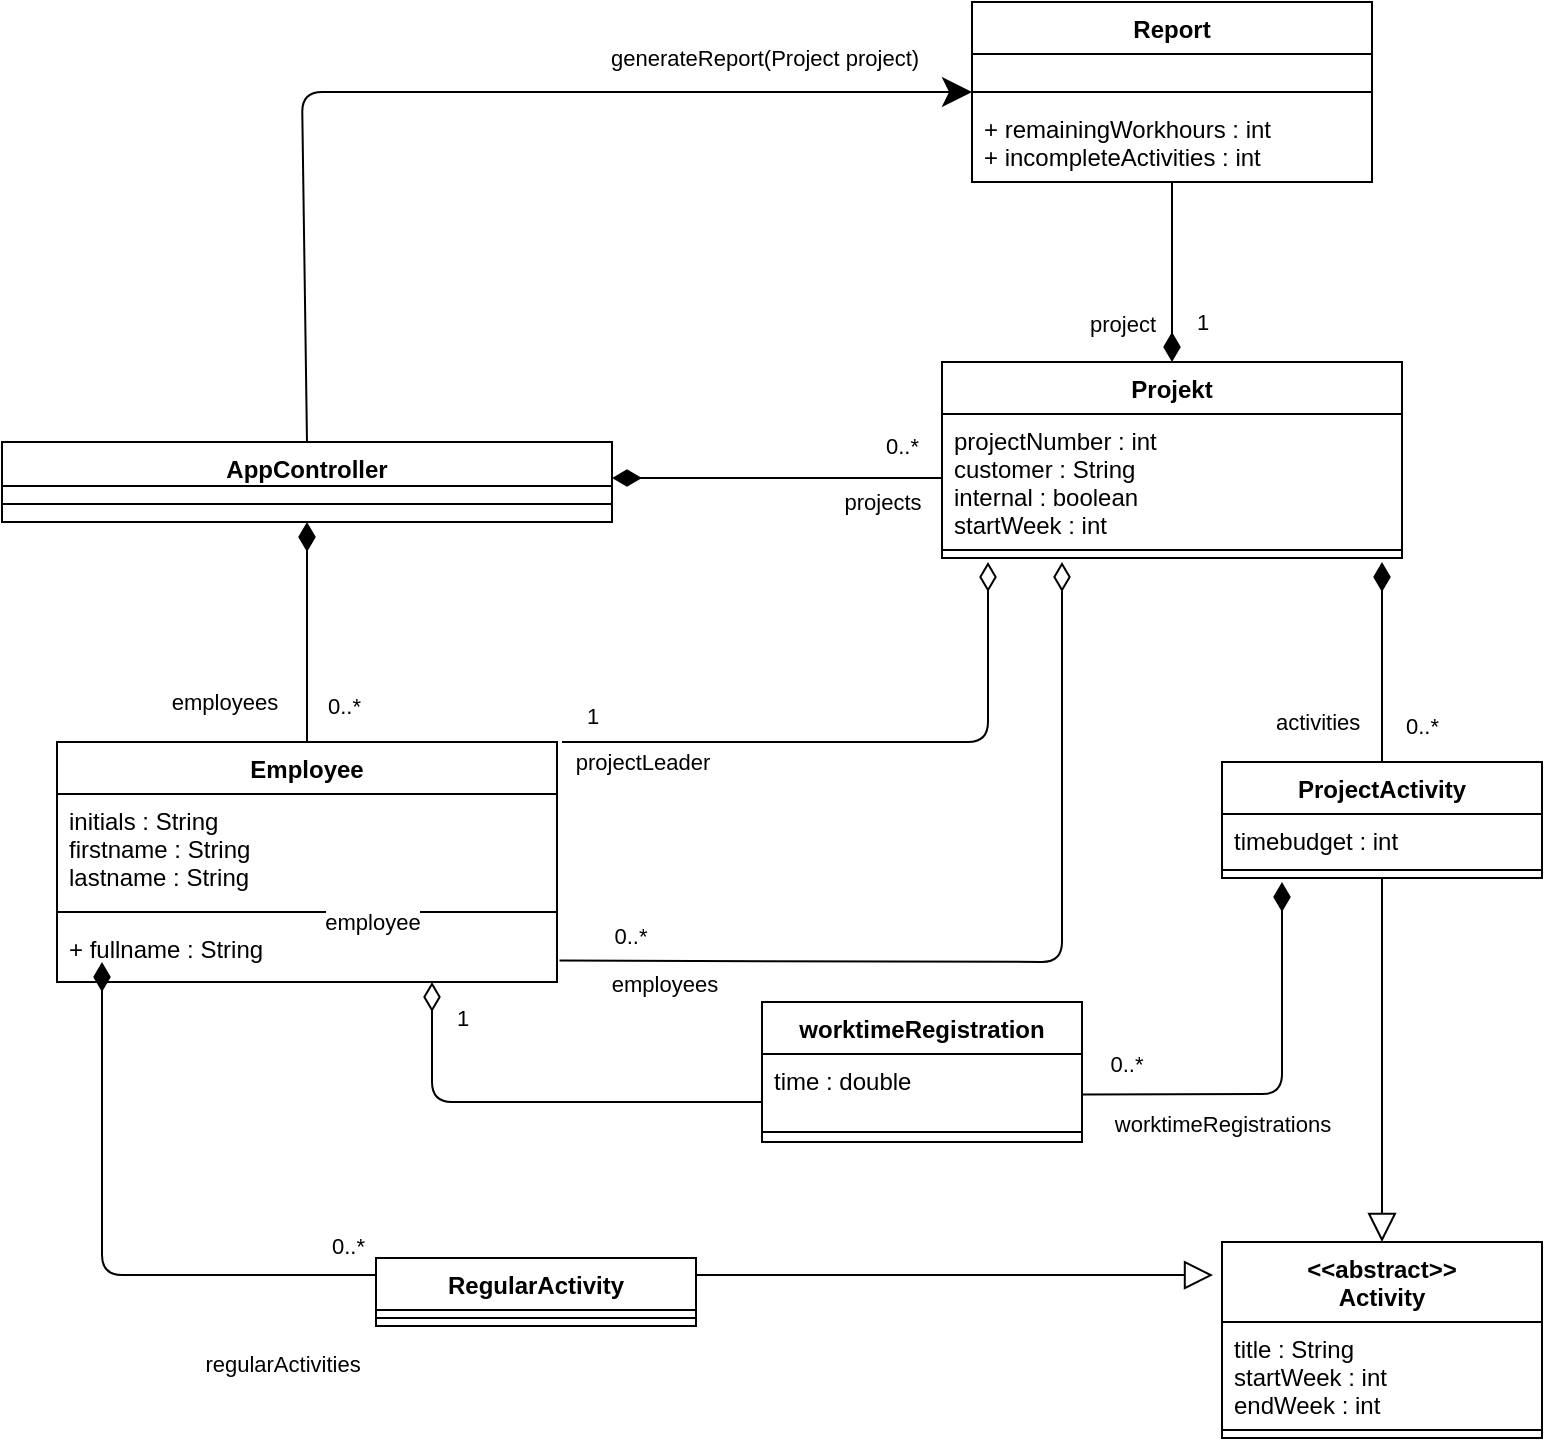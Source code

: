 <mxfile>
    <diagram id="oq4d9uawDV2UhG_QIp9t" name="Page-1">
        <mxGraphModel dx="1501" dy="942" grid="1" gridSize="10" guides="1" tooltips="1" connect="1" arrows="1" fold="1" page="1" pageScale="1" pageWidth="850" pageHeight="1100" math="0" shadow="0">
            <root>
                <mxCell id="0"/>
                <mxCell id="1" parent="0"/>
                <mxCell id="2" value="AppController" style="swimlane;fontStyle=1;align=center;verticalAlign=top;childLayout=stackLayout;horizontal=1;startSize=22;horizontalStack=0;resizeParent=1;resizeParentMax=0;resizeLast=0;collapsible=1;marginBottom=0;" parent="1" vertex="1">
                    <mxGeometry x="330" y="420" width="305" height="40" as="geometry"/>
                </mxCell>
                <mxCell id="4" value="" style="line;strokeWidth=1;fillColor=none;align=left;verticalAlign=middle;spacingTop=-1;spacingLeft=3;spacingRight=3;rotatable=0;labelPosition=right;points=[];portConstraint=eastwest;strokeColor=inherit;" parent="2" vertex="1">
                    <mxGeometry y="22" width="305" height="18" as="geometry"/>
                </mxCell>
                <mxCell id="6" value="Report" style="swimlane;fontStyle=1;align=center;verticalAlign=top;childLayout=stackLayout;horizontal=1;startSize=26;horizontalStack=0;resizeParent=1;resizeParentMax=0;resizeLast=0;collapsible=1;marginBottom=0;" parent="1" vertex="1">
                    <mxGeometry x="815" y="200" width="200" height="90" as="geometry"/>
                </mxCell>
                <mxCell id="74" value="&#10;" style="text;strokeColor=none;fillColor=none;align=left;verticalAlign=top;spacingLeft=4;spacingRight=4;overflow=hidden;rotatable=0;points=[[0,0.5],[1,0.5]];portConstraint=eastwest;" parent="6" vertex="1">
                    <mxGeometry y="26" width="200" height="14" as="geometry"/>
                </mxCell>
                <mxCell id="8" value="" style="line;strokeWidth=1;fillColor=none;align=left;verticalAlign=middle;spacingTop=-1;spacingLeft=3;spacingRight=3;rotatable=0;labelPosition=right;points=[];portConstraint=eastwest;strokeColor=inherit;" parent="6" vertex="1">
                    <mxGeometry y="40" width="200" height="10" as="geometry"/>
                </mxCell>
                <mxCell id="75" value="+ remainingWorkhours : int&#10;+ incompleteActivities : int" style="text;strokeColor=none;fillColor=none;align=left;verticalAlign=top;spacingLeft=4;spacingRight=4;overflow=hidden;rotatable=0;points=[[0,0.5],[1,0.5]];portConstraint=eastwest;" parent="6" vertex="1">
                    <mxGeometry y="50" width="200" height="40" as="geometry"/>
                </mxCell>
                <mxCell id="14" value="Projekt" style="swimlane;fontStyle=1;align=center;verticalAlign=top;childLayout=stackLayout;horizontal=1;startSize=26;horizontalStack=0;resizeParent=1;resizeParentMax=0;resizeLast=0;collapsible=1;marginBottom=0;" parent="1" vertex="1">
                    <mxGeometry x="800" y="380" width="230" height="98" as="geometry"/>
                </mxCell>
                <mxCell id="15" value="projectNumber : int&#10;customer : String&#10;internal : boolean&#10;startWeek : int&#10;" style="text;strokeColor=none;fillColor=none;align=left;verticalAlign=top;spacingLeft=4;spacingRight=4;overflow=hidden;rotatable=0;points=[[0,0.5],[1,0.5]];portConstraint=eastwest;" parent="14" vertex="1">
                    <mxGeometry y="26" width="230" height="64" as="geometry"/>
                </mxCell>
                <mxCell id="16" value="" style="line;strokeWidth=1;fillColor=none;align=left;verticalAlign=middle;spacingTop=-1;spacingLeft=3;spacingRight=3;rotatable=0;labelPosition=right;points=[];portConstraint=eastwest;strokeColor=inherit;" parent="14" vertex="1">
                    <mxGeometry y="90" width="230" height="8" as="geometry"/>
                </mxCell>
                <mxCell id="18" value="&lt;&lt;abstract&gt;&gt;&#10;Activity" style="swimlane;fontStyle=1;align=center;verticalAlign=top;childLayout=stackLayout;horizontal=1;startSize=40;horizontalStack=0;resizeParent=1;resizeParentMax=0;resizeLast=0;collapsible=1;marginBottom=0;" parent="1" vertex="1">
                    <mxGeometry x="940" y="820" width="160" height="98" as="geometry"/>
                </mxCell>
                <mxCell id="19" value="title : String&#10;startWeek : int&#10;endWeek : int" style="text;strokeColor=none;fillColor=none;align=left;verticalAlign=top;spacingLeft=4;spacingRight=4;overflow=hidden;rotatable=0;points=[[0,0.5],[1,0.5]];portConstraint=eastwest;" parent="18" vertex="1">
                    <mxGeometry y="40" width="160" height="50" as="geometry"/>
                </mxCell>
                <mxCell id="20" value="" style="line;strokeWidth=1;fillColor=none;align=left;verticalAlign=middle;spacingTop=-1;spacingLeft=3;spacingRight=3;rotatable=0;labelPosition=right;points=[];portConstraint=eastwest;strokeColor=inherit;" parent="18" vertex="1">
                    <mxGeometry y="90" width="160" height="8" as="geometry"/>
                </mxCell>
                <mxCell id="22" value="RegularActivity" style="swimlane;fontStyle=1;align=center;verticalAlign=top;childLayout=stackLayout;horizontal=1;startSize=26;horizontalStack=0;resizeParent=1;resizeParentMax=0;resizeLast=0;collapsible=1;marginBottom=0;" parent="1" vertex="1">
                    <mxGeometry x="517" y="828" width="160" height="34" as="geometry"/>
                </mxCell>
                <mxCell id="24" value="" style="line;strokeWidth=1;fillColor=none;align=left;verticalAlign=middle;spacingTop=-1;spacingLeft=3;spacingRight=3;rotatable=0;labelPosition=right;points=[];portConstraint=eastwest;strokeColor=inherit;" parent="22" vertex="1">
                    <mxGeometry y="26" width="160" height="8" as="geometry"/>
                </mxCell>
                <mxCell id="26" value="ProjectActivity" style="swimlane;fontStyle=1;align=center;verticalAlign=top;childLayout=stackLayout;horizontal=1;startSize=26;horizontalStack=0;resizeParent=1;resizeParentMax=0;resizeLast=0;collapsible=1;marginBottom=0;" parent="1" vertex="1">
                    <mxGeometry x="940" y="580" width="160" height="58" as="geometry"/>
                </mxCell>
                <mxCell id="27" value="timebudget : int" style="text;strokeColor=none;fillColor=none;align=left;verticalAlign=top;spacingLeft=4;spacingRight=4;overflow=hidden;rotatable=0;points=[[0,0.5],[1,0.5]];portConstraint=eastwest;" parent="26" vertex="1">
                    <mxGeometry y="26" width="160" height="24" as="geometry"/>
                </mxCell>
                <mxCell id="28" value="" style="line;strokeWidth=1;fillColor=none;align=left;verticalAlign=middle;spacingTop=-1;spacingLeft=3;spacingRight=3;rotatable=0;labelPosition=right;points=[];portConstraint=eastwest;strokeColor=inherit;" parent="26" vertex="1">
                    <mxGeometry y="50" width="160" height="8" as="geometry"/>
                </mxCell>
                <mxCell id="39" value="" style="endArrow=block;endSize=12;endFill=0;html=1;exitX=1;exitY=0.25;exitDx=0;exitDy=0;entryX=-0.028;entryY=0.169;entryDx=0;entryDy=0;entryPerimeter=0;" parent="1" source="22" target="18" edge="1">
                    <mxGeometry width="160" relative="1" as="geometry">
                        <mxPoint x="687" y="808" as="sourcePoint"/>
                        <mxPoint x="830" y="838" as="targetPoint"/>
                    </mxGeometry>
                </mxCell>
                <mxCell id="40" value="" style="endArrow=block;endSize=12;endFill=0;html=1;entryX=0.5;entryY=0;entryDx=0;entryDy=0;exitX=0.5;exitY=1;exitDx=0;exitDy=0;" parent="1" source="26" target="18" edge="1">
                    <mxGeometry width="160" relative="1" as="geometry">
                        <mxPoint x="875" y="630" as="sourcePoint"/>
                        <mxPoint x="1035" y="630" as="targetPoint"/>
                    </mxGeometry>
                </mxCell>
                <mxCell id="41" value="activities" style="endArrow=none;html=1;endSize=12;startArrow=diamondThin;startSize=12;startFill=1;edgeStyle=orthogonalEdgeStyle;align=left;verticalAlign=bottom;entryX=0.5;entryY=0;entryDx=0;entryDy=0;endFill=0;" parent="1" target="26" edge="1">
                    <mxGeometry x="0.783" y="-55" relative="1" as="geometry">
                        <mxPoint x="1020" y="480" as="sourcePoint"/>
                        <mxPoint x="930" y="560" as="targetPoint"/>
                        <mxPoint as="offset"/>
                        <Array as="points">
                            <mxPoint x="1020" y="530"/>
                            <mxPoint x="1020" y="530"/>
                        </Array>
                    </mxGeometry>
                </mxCell>
                <mxCell id="42" value="Employee" style="swimlane;fontStyle=1;align=center;verticalAlign=top;childLayout=stackLayout;horizontal=1;startSize=26;horizontalStack=0;resizeParent=1;resizeParentMax=0;resizeLast=0;collapsible=1;marginBottom=0;" parent="1" vertex="1">
                    <mxGeometry x="357.5" y="570" width="250" height="120" as="geometry">
                        <mxRectangle x="210" y="300" width="100" height="30" as="alternateBounds"/>
                    </mxGeometry>
                </mxCell>
                <mxCell id="43" value="initials : String&#10;firstname : String&#10;lastname : String&#10;" style="text;strokeColor=none;fillColor=none;align=left;verticalAlign=top;spacingLeft=4;spacingRight=4;overflow=hidden;rotatable=0;points=[[0,0.5],[1,0.5]];portConstraint=eastwest;" parent="42" vertex="1">
                    <mxGeometry y="26" width="250" height="54" as="geometry"/>
                </mxCell>
                <mxCell id="44" value="" style="line;strokeWidth=1;fillColor=none;align=left;verticalAlign=middle;spacingTop=-1;spacingLeft=3;spacingRight=3;rotatable=0;labelPosition=right;points=[];portConstraint=eastwest;strokeColor=inherit;" parent="42" vertex="1">
                    <mxGeometry y="80" width="250" height="10" as="geometry"/>
                </mxCell>
                <mxCell id="85" value="+ fullname : String" style="text;strokeColor=none;fillColor=none;align=left;verticalAlign=top;spacingLeft=4;spacingRight=4;overflow=hidden;rotatable=0;points=[[0,0.5],[1,0.5]];portConstraint=eastwest;" vertex="1" parent="42">
                    <mxGeometry y="90" width="250" height="30" as="geometry"/>
                </mxCell>
                <mxCell id="47" value="0..*" style="endArrow=none;html=1;endSize=12;startArrow=diamondThin;startSize=12;startFill=1;edgeStyle=orthogonalEdgeStyle;align=left;verticalAlign=bottom;entryX=0;entryY=0.25;entryDx=0;entryDy=0;endFill=0;" parent="1" target="22" edge="1">
                    <mxGeometry x="0.838" y="6" relative="1" as="geometry">
                        <mxPoint x="380" y="680" as="sourcePoint"/>
                        <mxPoint x="597" y="730" as="targetPoint"/>
                        <mxPoint as="offset"/>
                        <Array as="points">
                            <mxPoint x="380" y="836"/>
                        </Array>
                    </mxGeometry>
                </mxCell>
                <mxCell id="59" value="regularActivities" style="edgeLabel;html=1;align=center;verticalAlign=middle;resizable=0;points=[];" parent="47" vertex="1" connectable="0">
                    <mxGeometry x="-0.342" y="1" relative="1" as="geometry">
                        <mxPoint x="89" y="104" as="offset"/>
                    </mxGeometry>
                </mxCell>
                <mxCell id="48" value="" style="endArrow=none;endFill=0;html=1;edgeStyle=orthogonalEdgeStyle;align=left;verticalAlign=top;entryX=0.5;entryY=0;entryDx=0;entryDy=0;exitX=0.5;exitY=1;exitDx=0;exitDy=0;startArrow=diamondThin;startFill=1;startSize=12;endSize=12;" parent="1" source="2" target="42" edge="1">
                    <mxGeometry x="-1" relative="1" as="geometry">
                        <mxPoint x="537" y="530" as="sourcePoint"/>
                        <mxPoint x="597" y="560" as="targetPoint"/>
                    </mxGeometry>
                </mxCell>
                <mxCell id="49" value="0..*" style="edgeLabel;resizable=0;html=1;align=left;verticalAlign=bottom;" parent="48" connectable="0" vertex="1">
                    <mxGeometry x="-1" relative="1" as="geometry">
                        <mxPoint x="8" y="100" as="offset"/>
                    </mxGeometry>
                </mxCell>
                <mxCell id="58" value="employees" style="edgeLabel;html=1;align=center;verticalAlign=middle;resizable=0;points=[];" parent="48" vertex="1" connectable="0">
                    <mxGeometry x="-0.248" y="-1" relative="1" as="geometry">
                        <mxPoint x="-41" y="48" as="offset"/>
                    </mxGeometry>
                </mxCell>
                <mxCell id="53" value="" style="endArrow=none;endFill=0;html=1;edgeStyle=orthogonalEdgeStyle;align=left;verticalAlign=top;exitX=1;exitY=0.5;exitDx=0;exitDy=0;entryX=0;entryY=0.5;entryDx=0;entryDy=0;startArrow=diamondThin;startFill=1;endSize=12;startSize=12;" parent="1" edge="1">
                    <mxGeometry x="-1" relative="1" as="geometry">
                        <mxPoint x="635" y="438" as="sourcePoint"/>
                        <mxPoint x="800" y="438" as="targetPoint"/>
                    </mxGeometry>
                </mxCell>
                <mxCell id="54" value="0..*" style="edgeLabel;resizable=0;html=1;align=left;verticalAlign=bottom;" parent="53" connectable="0" vertex="1">
                    <mxGeometry x="-1" relative="1" as="geometry">
                        <mxPoint x="135" y="-8" as="offset"/>
                    </mxGeometry>
                </mxCell>
                <mxCell id="56" value="projects" style="edgeLabel;html=1;align=center;verticalAlign=middle;resizable=0;points=[];" parent="53" vertex="1" connectable="0">
                    <mxGeometry x="0.171" y="-1" relative="1" as="geometry">
                        <mxPoint x="38" y="11" as="offset"/>
                    </mxGeometry>
                </mxCell>
                <mxCell id="57" value="0..*" style="edgeLabel;resizable=0;html=1;align=left;verticalAlign=bottom;" parent="1" connectable="0" vertex="1">
                    <mxGeometry x="1030" y="570" as="geometry"/>
                </mxCell>
                <mxCell id="60" value="" style="endArrow=diamondThin;html=1;startSize=12;endSize=12;exitX=1.005;exitY=0.643;exitDx=0;exitDy=0;startArrow=none;startFill=0;endFill=0;exitPerimeter=0;" parent="1" source="85" edge="1">
                    <mxGeometry width="50" height="50" relative="1" as="geometry">
                        <mxPoint x="420" y="580" as="sourcePoint"/>
                        <mxPoint x="860" y="480" as="targetPoint"/>
                        <Array as="points">
                            <mxPoint x="860" y="680"/>
                        </Array>
                    </mxGeometry>
                </mxCell>
                <mxCell id="61" value="employees" style="edgeLabel;html=1;align=center;verticalAlign=middle;resizable=0;points=[];" parent="60" vertex="1" connectable="0">
                    <mxGeometry x="-0.545" y="1" relative="1" as="geometry">
                        <mxPoint x="-51" y="12" as="offset"/>
                    </mxGeometry>
                </mxCell>
                <mxCell id="62" value="0..*" style="edgeLabel;html=1;align=center;verticalAlign=middle;resizable=0;points=[];" parent="60" vertex="1" connectable="0">
                    <mxGeometry x="-0.392" relative="1" as="geometry">
                        <mxPoint x="-102" y="-13" as="offset"/>
                    </mxGeometry>
                </mxCell>
                <mxCell id="63" value="" style="endArrow=diamondThin;html=1;startSize=12;endSize=12;startArrow=none;startFill=0;endFill=0;" parent="1" edge="1">
                    <mxGeometry width="50" height="50" relative="1" as="geometry">
                        <mxPoint x="610" y="570" as="sourcePoint"/>
                        <mxPoint x="823" y="480" as="targetPoint"/>
                        <Array as="points">
                            <mxPoint x="823" y="570"/>
                        </Array>
                    </mxGeometry>
                </mxCell>
                <mxCell id="64" value="projectLeader" style="edgeLabel;html=1;align=center;verticalAlign=middle;resizable=0;points=[];" parent="63" vertex="1" connectable="0">
                    <mxGeometry x="-0.545" y="1" relative="1" as="geometry">
                        <mxPoint x="-29" y="11" as="offset"/>
                    </mxGeometry>
                </mxCell>
                <mxCell id="65" value="1" style="edgeLabel;html=1;align=center;verticalAlign=middle;resizable=0;points=[];" parent="63" vertex="1" connectable="0">
                    <mxGeometry x="-0.392" relative="1" as="geometry">
                        <mxPoint x="-77" y="-13" as="offset"/>
                    </mxGeometry>
                </mxCell>
                <mxCell id="66" value="" style="endArrow=classic;html=1;startSize=12;endSize=12;exitX=0.5;exitY=0;exitDx=0;exitDy=0;entryX=0;entryY=0.5;entryDx=0;entryDy=0;orthogonal=1;ignoreEdge=0;endFill=1;" parent="1" source="2" target="6" edge="1">
                    <mxGeometry width="50" height="50" relative="1" as="geometry">
                        <mxPoint x="530" y="320" as="sourcePoint"/>
                        <mxPoint x="580" y="270" as="targetPoint"/>
                        <Array as="points">
                            <mxPoint x="480" y="245"/>
                        </Array>
                    </mxGeometry>
                </mxCell>
                <mxCell id="70" value="generateReport(Project project)" style="edgeLabel;html=1;align=center;verticalAlign=middle;resizable=0;points=[];" parent="66" vertex="1" connectable="0">
                    <mxGeometry x="0.631" y="2" relative="1" as="geometry">
                        <mxPoint x="-10" y="-15" as="offset"/>
                    </mxGeometry>
                </mxCell>
                <mxCell id="67" value="" style="endArrow=none;html=1;startSize=12;endSize=12;entryX=0.5;entryY=1;entryDx=0;entryDy=0;exitX=0.5;exitY=0;exitDx=0;exitDy=0;startArrow=diamondThin;startFill=1;" parent="1" source="14" target="6" edge="1">
                    <mxGeometry width="50" height="50" relative="1" as="geometry">
                        <mxPoint x="530" y="320" as="sourcePoint"/>
                        <mxPoint x="580" y="270" as="targetPoint"/>
                    </mxGeometry>
                </mxCell>
                <mxCell id="68" value="project" style="edgeLabel;html=1;align=center;verticalAlign=middle;resizable=0;points=[];" parent="67" vertex="1" connectable="0">
                    <mxGeometry x="-0.3" y="-1" relative="1" as="geometry">
                        <mxPoint x="-26" y="12" as="offset"/>
                    </mxGeometry>
                </mxCell>
                <mxCell id="69" value="1" style="edgeLabel;html=1;align=center;verticalAlign=middle;resizable=0;points=[];" parent="67" vertex="1" connectable="0">
                    <mxGeometry x="-0.195" y="2" relative="1" as="geometry">
                        <mxPoint x="17" y="16" as="offset"/>
                    </mxGeometry>
                </mxCell>
                <mxCell id="76" value="worktimeRegistration" style="swimlane;fontStyle=1;align=center;verticalAlign=top;childLayout=stackLayout;horizontal=1;startSize=26;horizontalStack=0;resizeParent=1;resizeParentMax=0;resizeLast=0;collapsible=1;marginBottom=0;" parent="1" vertex="1">
                    <mxGeometry x="710" y="700" width="160" height="70" as="geometry"/>
                </mxCell>
                <mxCell id="77" value="time : double" style="text;strokeColor=none;fillColor=none;align=left;verticalAlign=top;spacingLeft=4;spacingRight=4;overflow=hidden;rotatable=0;points=[[0,0.5],[1,0.5]];portConstraint=eastwest;" parent="76" vertex="1">
                    <mxGeometry y="26" width="160" height="34" as="geometry"/>
                </mxCell>
                <mxCell id="78" value="" style="line;strokeWidth=1;fillColor=none;align=left;verticalAlign=middle;spacingTop=-1;spacingLeft=3;spacingRight=3;rotatable=0;labelPosition=right;points=[];portConstraint=eastwest;strokeColor=inherit;" parent="76" vertex="1">
                    <mxGeometry y="60" width="160" height="10" as="geometry"/>
                </mxCell>
                <mxCell id="80" value="" style="endArrow=diamondThin;html=1;startSize=12;endSize=12;exitX=0.997;exitY=0.594;exitDx=0;exitDy=0;exitPerimeter=0;startArrow=none;startFill=0;endFill=1;" parent="1" source="77" edge="1">
                    <mxGeometry width="50" height="50" relative="1" as="geometry">
                        <mxPoint x="650" y="660" as="sourcePoint"/>
                        <mxPoint x="970" y="640" as="targetPoint"/>
                        <Array as="points">
                            <mxPoint x="970" y="746"/>
                        </Array>
                    </mxGeometry>
                </mxCell>
                <mxCell id="81" value="worktimeRegistrations" style="edgeLabel;html=1;align=center;verticalAlign=middle;resizable=0;points=[];" parent="80" vertex="1" connectable="0">
                    <mxGeometry x="-0.475" relative="1" as="geometry">
                        <mxPoint x="16" y="15" as="offset"/>
                    </mxGeometry>
                </mxCell>
                <mxCell id="82" value="0..*" style="edgeLabel;html=1;align=center;verticalAlign=middle;resizable=0;points=[];" parent="80" vertex="1" connectable="0">
                    <mxGeometry x="-0.566" y="3" relative="1" as="geometry">
                        <mxPoint x="-23" y="-12" as="offset"/>
                    </mxGeometry>
                </mxCell>
                <mxCell id="83" value="1" style="endArrow=none;html=1;startSize=12;endSize=12;exitX=0.75;exitY=1;exitDx=0;exitDy=0;endFill=0;startArrow=diamondThin;startFill=0;" parent="1" source="42" edge="1">
                    <mxGeometry x="-0.841" y="15" width="50" height="50" relative="1" as="geometry">
                        <mxPoint x="650" y="660" as="sourcePoint"/>
                        <mxPoint x="710" y="750" as="targetPoint"/>
                        <Array as="points">
                            <mxPoint x="545" y="750"/>
                        </Array>
                        <mxPoint as="offset"/>
                    </mxGeometry>
                </mxCell>
                <mxCell id="84" value="employee" style="edgeLabel;html=1;align=center;verticalAlign=middle;resizable=0;points=[];" parent="83" vertex="1" connectable="0">
                    <mxGeometry x="0.809" y="1" relative="1" as="geometry">
                        <mxPoint x="-174" y="-89" as="offset"/>
                    </mxGeometry>
                </mxCell>
            </root>
        </mxGraphModel>
    </diagram>
</mxfile>